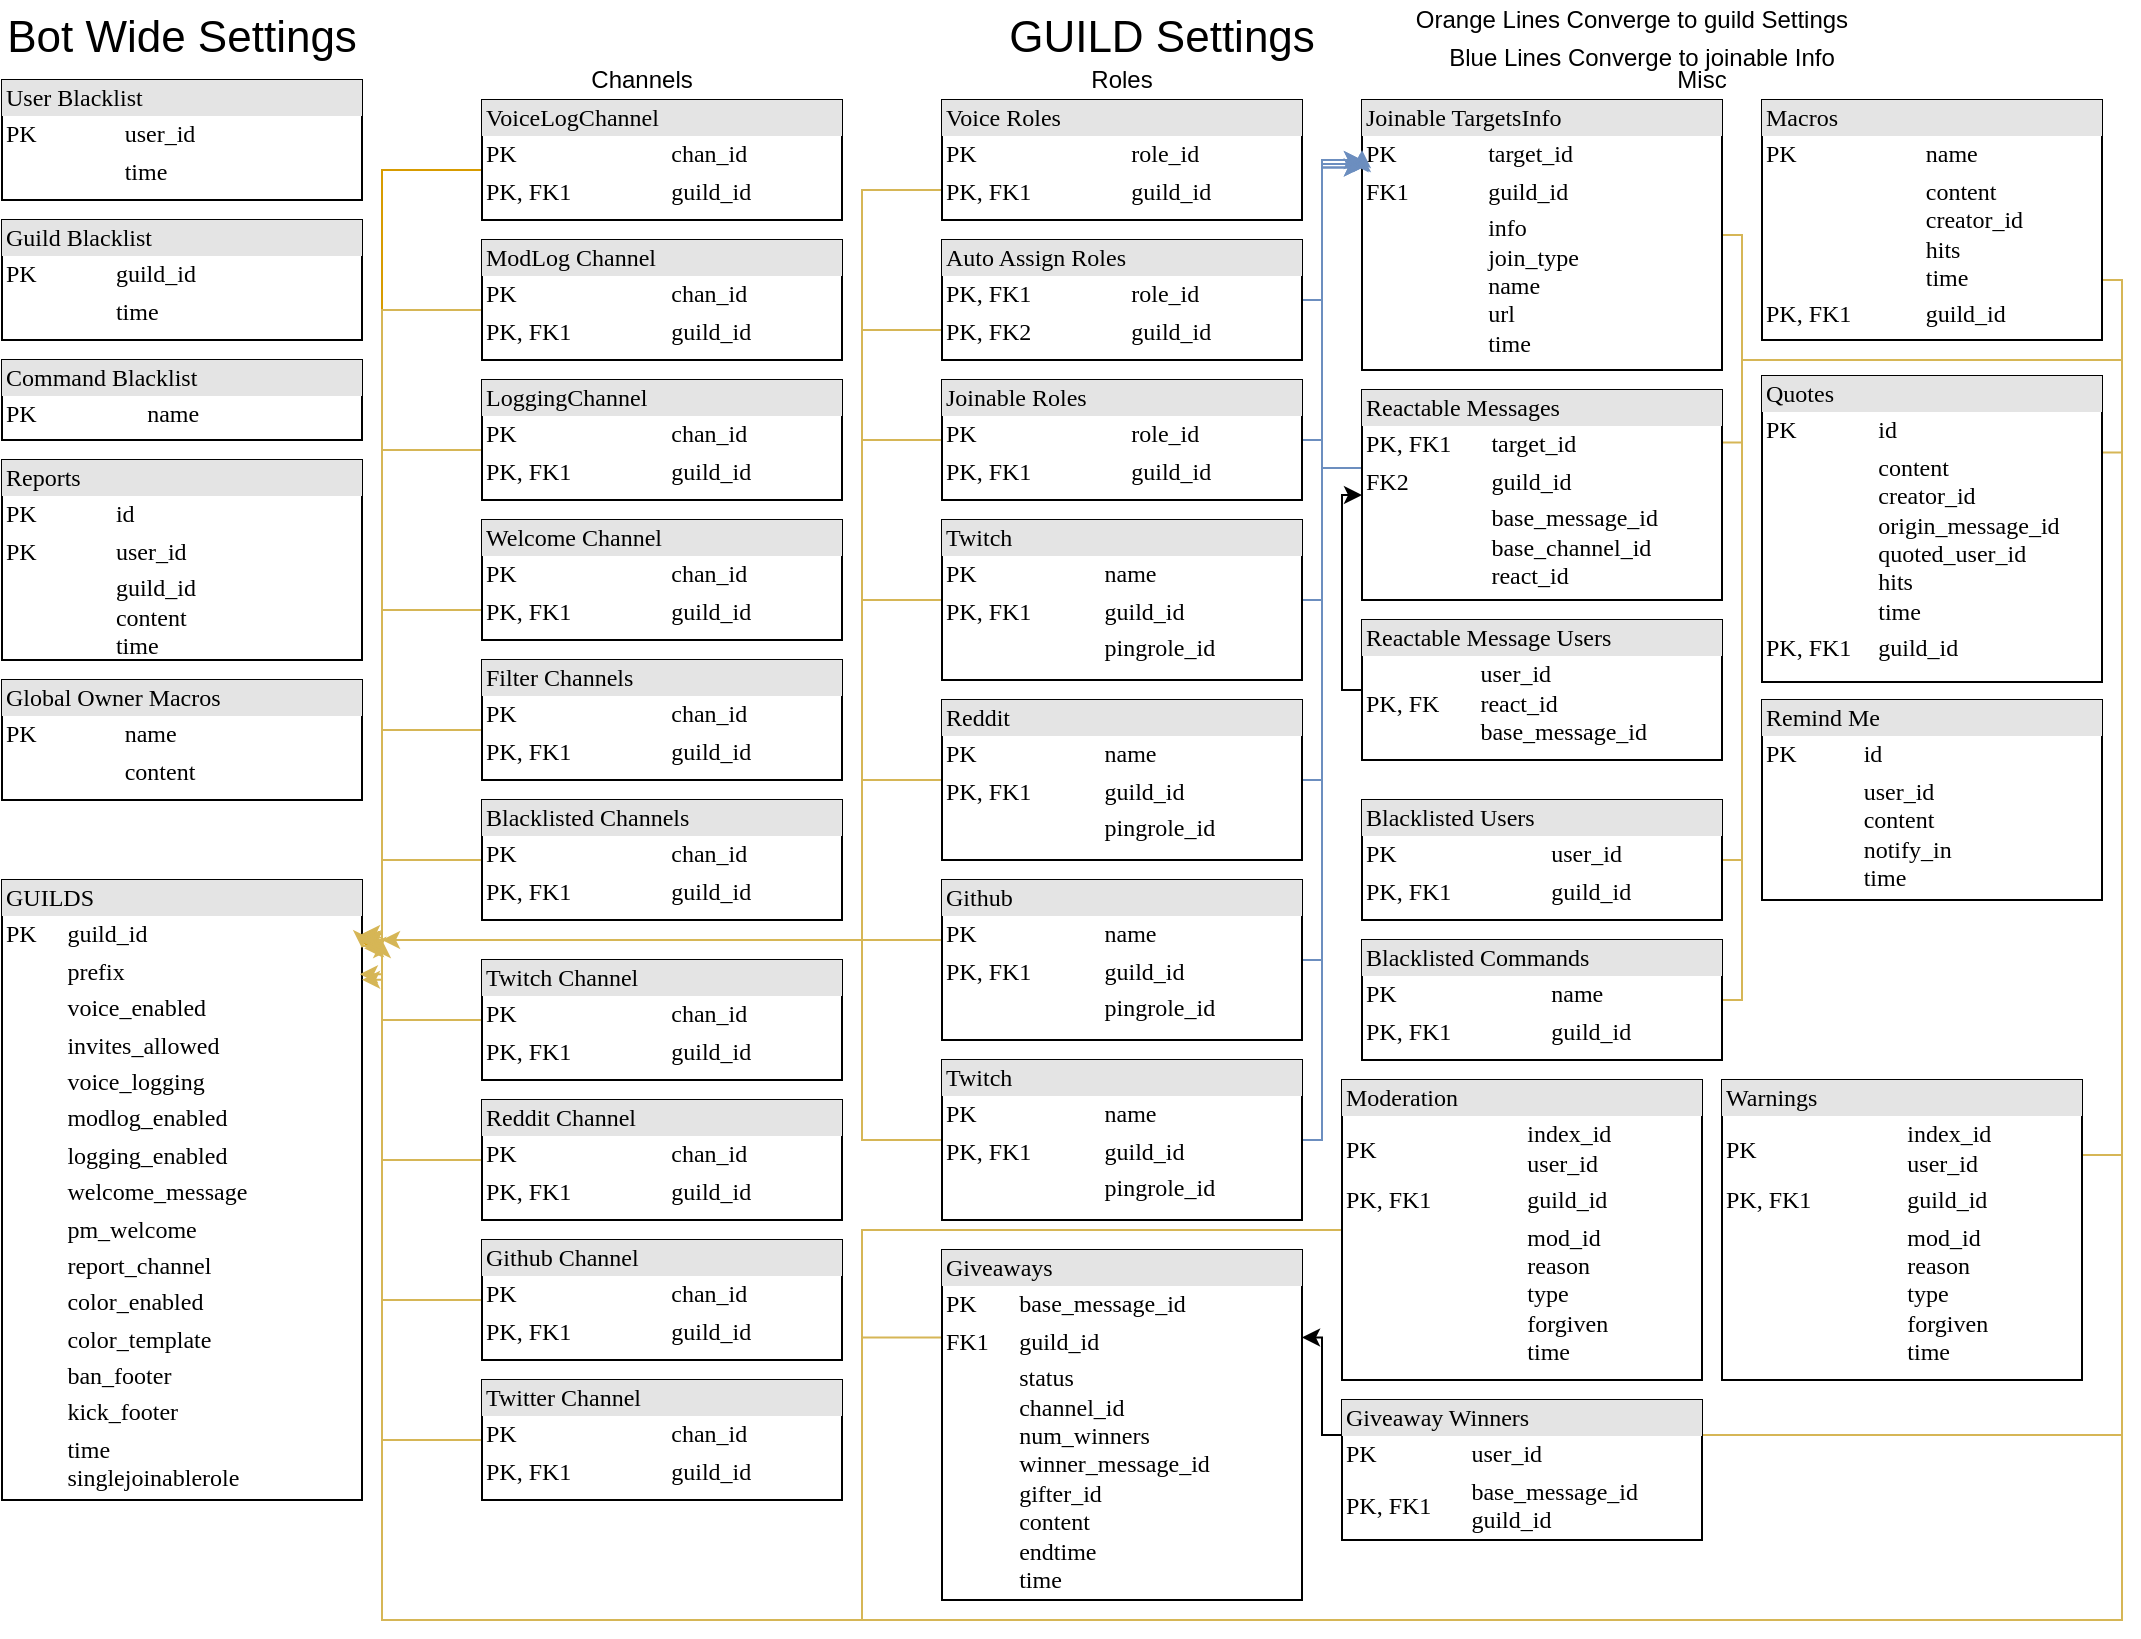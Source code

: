 <mxfile version="10.8.9" type="device"><diagram name="Page-1" id="2ca16b54-16f6-2749-3443-fa8db7711227"><mxGraphModel dx="1394" dy="804" grid="1" gridSize="10" guides="1" tooltips="1" connect="1" arrows="1" fold="1" page="1" pageScale="1" pageWidth="1100" pageHeight="850" background="#ffffff" math="0" shadow="0"><root><mxCell id="0"/><mxCell id="1" parent="0"/><mxCell id="2ed32ef02a7f4228-1" value="&lt;div style=&quot;box-sizing: border-box ; width: 100% ; background: #e4e4e4 ; padding: 2px&quot;&gt;User Blacklist&lt;br&gt;&lt;/div&gt;&lt;table style=&quot;width: 100% ; font-size: 1em&quot; cellspacing=&quot;0&quot; cellpadding=&quot;2&quot;&gt;&lt;tbody&gt;&lt;tr&gt;&lt;td&gt;PK&lt;/td&gt;&lt;td&gt;user_id&lt;/td&gt;&lt;/tr&gt;&lt;tr&gt;&lt;td&gt;&lt;br&gt;&lt;/td&gt;&lt;td&gt;time&lt;br&gt;&lt;/td&gt;&lt;/tr&gt;&lt;tr&gt;&lt;td&gt;&lt;br&gt;&lt;/td&gt;&lt;td&gt;&lt;br&gt;&lt;/td&gt;&lt;/tr&gt;&lt;/tbody&gt;&lt;/table&gt;" style="verticalAlign=top;align=left;overflow=fill;html=1;rounded=0;shadow=0;comic=0;labelBackgroundColor=none;strokeColor=#000000;strokeWidth=1;fillColor=#ffffff;fontFamily=Verdana;fontSize=12;fontColor=#000000;" parent="1" vertex="1"><mxGeometry x="10" y="40" width="180" height="60" as="geometry"/></mxCell><mxCell id="2ed32ef02a7f4228-5" value="&lt;div style=&quot;box-sizing: border-box ; width: 100% ; background: #e4e4e4 ; padding: 2px&quot;&gt;Guild Blacklist&lt;br&gt;&lt;/div&gt;&lt;table style=&quot;width: 100% ; font-size: 1em&quot; cellspacing=&quot;0&quot; cellpadding=&quot;2&quot;&gt;&lt;tbody&gt;&lt;tr&gt;&lt;td&gt;PK&lt;/td&gt;&lt;td&gt;guild_id&lt;/td&gt;&lt;/tr&gt;&lt;tr&gt;&lt;td&gt;&lt;br&gt;&lt;/td&gt;&lt;td&gt;time&lt;/td&gt;&lt;/tr&gt;&lt;tr&gt;&lt;td&gt;&lt;br&gt;&lt;/td&gt;&lt;td&gt;&lt;br&gt;&lt;/td&gt;&lt;/tr&gt;&lt;/tbody&gt;&lt;/table&gt;" style="verticalAlign=top;align=left;overflow=fill;html=1;rounded=0;shadow=0;comic=0;labelBackgroundColor=none;strokeColor=#000000;strokeWidth=1;fillColor=#ffffff;fontFamily=Verdana;fontSize=12;fontColor=#000000;" parent="1" vertex="1"><mxGeometry x="10" y="110" width="180" height="60" as="geometry"/></mxCell><mxCell id="2ed32ef02a7f4228-8" value="&lt;div style=&quot;box-sizing: border-box ; width: 100% ; background: #e4e4e4 ; padding: 2px&quot;&gt;GUILDS&lt;/div&gt;&lt;table style=&quot;width: 100% ; font-size: 1em&quot; cellspacing=&quot;0&quot; cellpadding=&quot;2&quot;&gt;&lt;tbody&gt;&lt;tr&gt;&lt;td&gt;PK&lt;/td&gt;&lt;td&gt;guild_id&lt;/td&gt;&lt;/tr&gt;&lt;tr&gt;&lt;td&gt;&lt;br&gt;&lt;/td&gt;&lt;td&gt;prefix&lt;/td&gt;&lt;/tr&gt;&lt;tr&gt;&lt;td&gt;&lt;br&gt;&lt;/td&gt;&lt;td&gt;voice_enabled&lt;/td&gt;&lt;/tr&gt;&lt;tr&gt;&lt;td&gt;&lt;br&gt;&lt;/td&gt;&lt;td&gt;invites_allowed&lt;br&gt;&lt;/td&gt;&lt;/tr&gt;&lt;tr&gt;&lt;td&gt;&lt;br&gt;&lt;/td&gt;&lt;td&gt;voice_logging&lt;br&gt;&lt;/td&gt;&lt;/tr&gt;&lt;tr&gt;&lt;td&gt;&lt;br&gt;&lt;/td&gt;&lt;td&gt;modlog_enabled&lt;br&gt;&lt;/td&gt;&lt;/tr&gt;&lt;tr&gt;&lt;td&gt;&lt;br&gt;&lt;/td&gt;&lt;td&gt;logging_enabled&lt;br&gt;&lt;/td&gt;&lt;/tr&gt;&lt;tr&gt;&lt;td&gt;&lt;br&gt;&lt;/td&gt;&lt;td&gt;welcome_message&lt;br&gt;&lt;/td&gt;&lt;/tr&gt;&lt;tr&gt;&lt;td&gt;&lt;br&gt;&lt;/td&gt;&lt;td&gt;pm_welcome&lt;br&gt;&lt;/td&gt;&lt;/tr&gt;&lt;tr&gt;&lt;td&gt;&lt;br&gt;&lt;/td&gt;&lt;td&gt;report_channel&lt;br&gt;&lt;/td&gt;&lt;/tr&gt;&lt;tr&gt;&lt;td&gt;&lt;br&gt;&lt;/td&gt;&lt;td&gt;color_enabled&lt;/td&gt;&lt;/tr&gt;&lt;tr&gt;&lt;td&gt;&lt;br&gt;&lt;/td&gt;&lt;td&gt;color_template&lt;br&gt;&lt;/td&gt;&lt;/tr&gt;&lt;tr&gt;&lt;td&gt;&lt;br&gt;&lt;/td&gt;&lt;td&gt;ban_footer&lt;br&gt;&lt;/td&gt;&lt;/tr&gt;&lt;tr&gt;&lt;td&gt;&lt;br&gt;&lt;/td&gt;&lt;td&gt;kick_footer&lt;br&gt;&lt;/td&gt;&lt;/tr&gt;&lt;tr&gt;&lt;td&gt;&lt;br&gt;&lt;/td&gt;&lt;td&gt;time&lt;br&gt;singlejoinablerole&lt;br&gt;&lt;/td&gt;&lt;/tr&gt;&lt;tr&gt;&lt;td&gt;&lt;br&gt;&lt;/td&gt;&lt;td&gt;&lt;br&gt;&lt;/td&gt;&lt;/tr&gt;&lt;tr&gt;&lt;td&gt;&lt;br&gt;&lt;/td&gt;&lt;td&gt;&lt;br&gt;&lt;/td&gt;&lt;/tr&gt;&lt;/tbody&gt;&lt;/table&gt;" style="verticalAlign=top;align=left;overflow=fill;html=1;rounded=0;shadow=0;comic=0;labelBackgroundColor=none;strokeColor=#000000;strokeWidth=1;fillColor=#ffffff;fontFamily=Verdana;fontSize=12;fontColor=#000000;" parent="1" vertex="1"><mxGeometry x="10" y="440" width="180" height="310" as="geometry"/></mxCell><mxCell id="pVX4VDSa9etLoW9RCi4Z-28" style="edgeStyle=orthogonalEdgeStyle;rounded=0;orthogonalLoop=1;jettySize=auto;html=1;exitX=0;exitY=0.5;exitDx=0;exitDy=0;entryX=0.994;entryY=0.1;entryDx=0;entryDy=0;entryPerimeter=0;fillColor=#fff2cc;strokeColor=#d6b656;" edge="1" parent="1" source="2ed32ef02a7f4228-11" target="2ed32ef02a7f4228-8"><mxGeometry relative="1" as="geometry"><Array as="points"><mxPoint x="880" y="118"/><mxPoint x="880" y="180"/><mxPoint x="1070" y="180"/><mxPoint x="1070" y="810"/><mxPoint x="200" y="810"/><mxPoint x="200" y="471"/></Array></mxGeometry></mxCell><mxCell id="2ed32ef02a7f4228-11" value="&lt;div style=&quot;box-sizing: border-box ; width: 100% ; background: #e4e4e4 ; padding: 2px&quot;&gt;Joinable TargetsInfo&lt;br&gt;&lt;/div&gt;&lt;table style=&quot;width: 100% ; font-size: 1em&quot; cellspacing=&quot;0&quot; cellpadding=&quot;2&quot;&gt;&lt;tbody&gt;&lt;tr&gt;&lt;td&gt;PK&lt;/td&gt;&lt;td&gt;target_id&lt;/td&gt;&lt;/tr&gt;&lt;tr&gt;&lt;td&gt;FK1&lt;/td&gt;&lt;td&gt;guild_id&lt;/td&gt;&lt;/tr&gt;&lt;tr&gt;&lt;td&gt;&lt;br&gt;&lt;/td&gt;&lt;td&gt;info&lt;br&gt;join_type&lt;br&gt;name&lt;br&gt;url&lt;br&gt;time&lt;br&gt;&lt;/td&gt;&lt;/tr&gt;&lt;/tbody&gt;&lt;/table&gt;" style="verticalAlign=top;align=left;overflow=fill;html=1;rounded=0;shadow=0;comic=0;labelBackgroundColor=none;strokeColor=#000000;strokeWidth=1;fillColor=#ffffff;fontFamily=Verdana;fontSize=12;fontColor=#000000;" parent="1" vertex="1"><mxGeometry x="690" y="50" width="180" height="135" as="geometry"/></mxCell><mxCell id="pVX4VDSa9etLoW9RCi4Z-1" value="&lt;font style=&quot;font-size: 22px&quot;&gt;Bot Wide Settings&lt;/font&gt;" style="text;html=1;strokeColor=none;fillColor=none;align=center;verticalAlign=middle;whiteSpace=wrap;rounded=0;" vertex="1" parent="1"><mxGeometry x="10" y="8" width="180" height="22" as="geometry"/></mxCell><mxCell id="pVX4VDSa9etLoW9RCi4Z-3" value="&lt;div style=&quot;box-sizing: border-box ; width: 100% ; background: #e4e4e4 ; padding: 2px&quot;&gt;Command Blacklist&lt;br&gt;&lt;/div&gt;&lt;table style=&quot;width: 100% ; font-size: 1em&quot; cellspacing=&quot;0&quot; cellpadding=&quot;2&quot;&gt;&lt;tbody&gt;&lt;tr&gt;&lt;td&gt;PK&lt;/td&gt;&lt;td&gt;name&lt;/td&gt;&lt;/tr&gt;&lt;tr&gt;&lt;td&gt;&lt;br&gt;&lt;/td&gt;&lt;td&gt;&lt;br&gt;&lt;/td&gt;&lt;/tr&gt;&lt;tr&gt;&lt;td&gt;&lt;br&gt;&lt;/td&gt;&lt;td&gt;&lt;br&gt;&lt;/td&gt;&lt;/tr&gt;&lt;/tbody&gt;&lt;/table&gt;" style="verticalAlign=top;align=left;overflow=fill;html=1;rounded=0;shadow=0;comic=0;labelBackgroundColor=none;strokeColor=#000000;strokeWidth=1;fillColor=#ffffff;fontFamily=Verdana;fontSize=12;fontColor=#000000;" vertex="1" parent="1"><mxGeometry x="10" y="180" width="180" height="40" as="geometry"/></mxCell><mxCell id="pVX4VDSa9etLoW9RCi4Z-4" value="&lt;div style=&quot;box-sizing: border-box ; width: 100% ; background: #e4e4e4 ; padding: 2px&quot;&gt;Reports&lt;br&gt;&lt;/div&gt;&lt;table style=&quot;width: 100% ; font-size: 1em&quot; cellspacing=&quot;0&quot; cellpadding=&quot;2&quot;&gt;&lt;tbody&gt;&lt;tr&gt;&lt;td&gt;PK&lt;/td&gt;&lt;td&gt;id&lt;br&gt;&lt;/td&gt;&lt;/tr&gt;&lt;tr&gt;&lt;td&gt;PK&lt;br&gt;&lt;/td&gt;&lt;td&gt;user_id&lt;/td&gt;&lt;/tr&gt;&lt;tr&gt;&lt;td&gt;&lt;br&gt;&lt;/td&gt;&lt;td&gt;guild_id&lt;br&gt;content&lt;br&gt;time&lt;br&gt;&lt;/td&gt;&lt;/tr&gt;&lt;/tbody&gt;&lt;/table&gt;" style="verticalAlign=top;align=left;overflow=fill;html=1;rounded=0;shadow=0;comic=0;labelBackgroundColor=none;strokeColor=#000000;strokeWidth=1;fillColor=#ffffff;fontFamily=Verdana;fontSize=12;fontColor=#000000;" vertex="1" parent="1"><mxGeometry x="10" y="230" width="180" height="100" as="geometry"/></mxCell><mxCell id="pVX4VDSa9etLoW9RCi4Z-5" value="&lt;div style=&quot;box-sizing: border-box ; width: 100% ; background: #e4e4e4 ; padding: 2px&quot;&gt;Global Owner Macros&lt;br&gt;&lt;/div&gt;&lt;table style=&quot;width: 100% ; font-size: 1em&quot; cellspacing=&quot;0&quot; cellpadding=&quot;2&quot;&gt;&lt;tbody&gt;&lt;tr&gt;&lt;td&gt;PK&lt;/td&gt;&lt;td&gt;name&lt;/td&gt;&lt;/tr&gt;&lt;tr&gt;&lt;td&gt;&lt;br&gt;&lt;/td&gt;&lt;td&gt;content&lt;/td&gt;&lt;/tr&gt;&lt;tr&gt;&lt;td&gt;&lt;br&gt;&lt;/td&gt;&lt;td&gt;&lt;br&gt;&lt;/td&gt;&lt;/tr&gt;&lt;/tbody&gt;&lt;/table&gt;" style="verticalAlign=top;align=left;overflow=fill;html=1;rounded=0;shadow=0;comic=0;labelBackgroundColor=none;strokeColor=#000000;strokeWidth=1;fillColor=#ffffff;fontFamily=Verdana;fontSize=12;fontColor=#000000;" vertex="1" parent="1"><mxGeometry x="10" y="340" width="180" height="60" as="geometry"/></mxCell><mxCell id="pVX4VDSa9etLoW9RCi4Z-7" value="&lt;font style=&quot;font-size: 22px&quot;&gt;GUILD Settings&lt;/font&gt;" style="text;html=1;strokeColor=none;fillColor=none;align=center;verticalAlign=middle;whiteSpace=wrap;rounded=0;" vertex="1" parent="1"><mxGeometry x="500" y="8" width="180" height="22" as="geometry"/></mxCell><mxCell id="pVX4VDSa9etLoW9RCi4Z-10" style="edgeStyle=orthogonalEdgeStyle;rounded=0;orthogonalLoop=1;jettySize=auto;html=1;exitX=0;exitY=0.75;exitDx=0;exitDy=0;entryX=0.994;entryY=0.1;entryDx=0;entryDy=0;entryPerimeter=0;fillColor=#ffe6cc;strokeColor=#d79b00;" edge="1" parent="1" source="pVX4VDSa9etLoW9RCi4Z-8" target="2ed32ef02a7f4228-8"><mxGeometry relative="1" as="geometry"><mxPoint x="200" y="470" as="targetPoint"/><Array as="points"><mxPoint x="290" y="85"/><mxPoint x="200" y="85"/><mxPoint x="200" y="470"/></Array></mxGeometry></mxCell><mxCell id="pVX4VDSa9etLoW9RCi4Z-8" value="&lt;div style=&quot;box-sizing: border-box ; width: 100% ; background: #e4e4e4 ; padding: 2px&quot;&gt;VoiceLogChannel&lt;/div&gt;&lt;table style=&quot;width: 100% ; font-size: 1em&quot; cellspacing=&quot;0&quot; cellpadding=&quot;2&quot;&gt;&lt;tbody&gt;&lt;tr&gt;&lt;td&gt;PK&lt;/td&gt;&lt;td&gt;chan_id&lt;/td&gt;&lt;/tr&gt;&lt;tr&gt;&lt;td&gt;PK, FK1&lt;/td&gt;&lt;td&gt;guild_id&lt;/td&gt;&lt;/tr&gt;&lt;tr&gt;&lt;td&gt;&lt;br&gt;&lt;/td&gt;&lt;td&gt;&lt;br&gt;&lt;/td&gt;&lt;/tr&gt;&lt;tr&gt;&lt;td&gt;&lt;br&gt;&lt;/td&gt;&lt;td&gt;&lt;br&gt;&lt;/td&gt;&lt;/tr&gt;&lt;tr&gt;&lt;td&gt;&lt;br&gt;&lt;/td&gt;&lt;td&gt;&lt;br&gt;&lt;/td&gt;&lt;/tr&gt;&lt;/tbody&gt;&lt;/table&gt;" style="verticalAlign=top;align=left;overflow=fill;html=1;rounded=0;shadow=0;comic=0;labelBackgroundColor=none;strokeColor=#000000;strokeWidth=1;fillColor=#ffffff;fontFamily=Verdana;fontSize=12;fontColor=#000000;" vertex="1" parent="1"><mxGeometry x="250" y="50" width="180" height="60" as="geometry"/></mxCell><mxCell id="pVX4VDSa9etLoW9RCi4Z-15" style="edgeStyle=orthogonalEdgeStyle;rounded=0;orthogonalLoop=1;jettySize=auto;html=1;exitX=0;exitY=0.75;exitDx=0;exitDy=0;fillColor=#fff2cc;strokeColor=#d6b656;" edge="1" parent="1" source="pVX4VDSa9etLoW9RCi4Z-12"><mxGeometry relative="1" as="geometry"><mxPoint x="190" y="467" as="targetPoint"/><Array as="points"><mxPoint x="290" y="155"/><mxPoint x="200" y="155"/><mxPoint x="200" y="467"/></Array></mxGeometry></mxCell><mxCell id="pVX4VDSa9etLoW9RCi4Z-12" value="&lt;div style=&quot;box-sizing: border-box ; width: 100% ; background: #e4e4e4 ; padding: 2px&quot;&gt;ModLog Channel&lt;br&gt;&lt;/div&gt;&lt;table style=&quot;width: 100% ; font-size: 1em&quot; cellspacing=&quot;0&quot; cellpadding=&quot;2&quot;&gt;&lt;tbody&gt;&lt;tr&gt;&lt;td&gt;PK&lt;/td&gt;&lt;td&gt;chan_id&lt;/td&gt;&lt;/tr&gt;&lt;tr&gt;&lt;td&gt;PK, FK1&lt;/td&gt;&lt;td&gt;guild_id&lt;/td&gt;&lt;/tr&gt;&lt;tr&gt;&lt;td&gt;&lt;br&gt;&lt;/td&gt;&lt;td&gt;&lt;br&gt;&lt;/td&gt;&lt;/tr&gt;&lt;tr&gt;&lt;td&gt;&lt;br&gt;&lt;/td&gt;&lt;td&gt;&lt;br&gt;&lt;/td&gt;&lt;/tr&gt;&lt;tr&gt;&lt;td&gt;&lt;br&gt;&lt;/td&gt;&lt;td&gt;&lt;br&gt;&lt;/td&gt;&lt;/tr&gt;&lt;/tbody&gt;&lt;/table&gt;" style="verticalAlign=top;align=left;overflow=fill;html=1;rounded=0;shadow=0;comic=0;labelBackgroundColor=none;strokeColor=#000000;strokeWidth=1;fillColor=#ffffff;fontFamily=Verdana;fontSize=12;fontColor=#000000;" vertex="1" parent="1"><mxGeometry x="250" y="120" width="180" height="60" as="geometry"/></mxCell><mxCell id="pVX4VDSa9etLoW9RCi4Z-16" style="edgeStyle=orthogonalEdgeStyle;rounded=0;orthogonalLoop=1;jettySize=auto;html=1;exitX=0;exitY=0.75;exitDx=0;exitDy=0;entryX=1;entryY=0.1;entryDx=0;entryDy=0;entryPerimeter=0;fillColor=#fff2cc;strokeColor=#d6b656;" edge="1" parent="1" source="pVX4VDSa9etLoW9RCi4Z-13" target="2ed32ef02a7f4228-8"><mxGeometry relative="1" as="geometry"><Array as="points"><mxPoint x="290" y="225"/><mxPoint x="200" y="225"/><mxPoint x="200" y="470"/></Array></mxGeometry></mxCell><mxCell id="pVX4VDSa9etLoW9RCi4Z-13" value="&lt;div style=&quot;box-sizing: border-box ; width: 100% ; background: #e4e4e4 ; padding: 2px&quot;&gt;LoggingChannel&lt;/div&gt;&lt;table style=&quot;width: 100% ; font-size: 1em&quot; cellspacing=&quot;0&quot; cellpadding=&quot;2&quot;&gt;&lt;tbody&gt;&lt;tr&gt;&lt;td&gt;PK&lt;/td&gt;&lt;td&gt;chan_id&lt;/td&gt;&lt;/tr&gt;&lt;tr&gt;&lt;td&gt;PK, FK1&lt;/td&gt;&lt;td&gt;guild_id&lt;/td&gt;&lt;/tr&gt;&lt;tr&gt;&lt;td&gt;&lt;br&gt;&lt;/td&gt;&lt;td&gt;&lt;br&gt;&lt;/td&gt;&lt;/tr&gt;&lt;tr&gt;&lt;td&gt;&lt;br&gt;&lt;/td&gt;&lt;td&gt;&lt;br&gt;&lt;/td&gt;&lt;/tr&gt;&lt;tr&gt;&lt;td&gt;&lt;br&gt;&lt;/td&gt;&lt;td&gt;&lt;br&gt;&lt;/td&gt;&lt;/tr&gt;&lt;/tbody&gt;&lt;/table&gt;" style="verticalAlign=top;align=left;overflow=fill;html=1;rounded=0;shadow=0;comic=0;labelBackgroundColor=none;strokeColor=#000000;strokeWidth=1;fillColor=#ffffff;fontFamily=Verdana;fontSize=12;fontColor=#000000;" vertex="1" parent="1"><mxGeometry x="250" y="190" width="180" height="60" as="geometry"/></mxCell><mxCell id="pVX4VDSa9etLoW9RCi4Z-17" style="edgeStyle=orthogonalEdgeStyle;rounded=0;orthogonalLoop=1;jettySize=auto;html=1;exitX=0;exitY=0.75;exitDx=0;exitDy=0;entryX=0.994;entryY=0.093;entryDx=0;entryDy=0;entryPerimeter=0;fillColor=#fff2cc;strokeColor=#d6b656;" edge="1" parent="1" source="pVX4VDSa9etLoW9RCi4Z-14" target="2ed32ef02a7f4228-8"><mxGeometry relative="1" as="geometry"><Array as="points"><mxPoint x="200" y="305"/><mxPoint x="200" y="468"/></Array></mxGeometry></mxCell><mxCell id="pVX4VDSa9etLoW9RCi4Z-14" value="&lt;div style=&quot;box-sizing: border-box ; width: 100% ; background: #e4e4e4 ; padding: 2px&quot;&gt;Welcome Channel&lt;br&gt;&lt;/div&gt;&lt;table style=&quot;width: 100% ; font-size: 1em&quot; cellspacing=&quot;0&quot; cellpadding=&quot;2&quot;&gt;&lt;tbody&gt;&lt;tr&gt;&lt;td&gt;PK&lt;/td&gt;&lt;td&gt;chan_id&lt;/td&gt;&lt;/tr&gt;&lt;tr&gt;&lt;td&gt;PK, FK1&lt;/td&gt;&lt;td&gt;guild_id&lt;/td&gt;&lt;/tr&gt;&lt;tr&gt;&lt;td&gt;&lt;br&gt;&lt;/td&gt;&lt;td&gt;&lt;br&gt;&lt;/td&gt;&lt;/tr&gt;&lt;tr&gt;&lt;td&gt;&lt;br&gt;&lt;/td&gt;&lt;td&gt;&lt;br&gt;&lt;/td&gt;&lt;/tr&gt;&lt;tr&gt;&lt;td&gt;&lt;br&gt;&lt;/td&gt;&lt;td&gt;&lt;br&gt;&lt;/td&gt;&lt;/tr&gt;&lt;/tbody&gt;&lt;/table&gt;" style="verticalAlign=top;align=left;overflow=fill;html=1;rounded=0;shadow=0;comic=0;labelBackgroundColor=none;strokeColor=#000000;strokeWidth=1;fillColor=#ffffff;fontFamily=Verdana;fontSize=12;fontColor=#000000;" vertex="1" parent="1"><mxGeometry x="250" y="260" width="180" height="60" as="geometry"/></mxCell><mxCell id="pVX4VDSa9etLoW9RCi4Z-19" style="edgeStyle=orthogonalEdgeStyle;rounded=0;orthogonalLoop=1;jettySize=auto;html=1;exitX=0;exitY=0.75;exitDx=0;exitDy=0;entryX=0.994;entryY=0.097;entryDx=0;entryDy=0;entryPerimeter=0;fillColor=#fff2cc;strokeColor=#d6b656;" edge="1" parent="1" source="pVX4VDSa9etLoW9RCi4Z-18" target="2ed32ef02a7f4228-8"><mxGeometry relative="1" as="geometry"><Array as="points"><mxPoint x="290" y="365"/><mxPoint x="200" y="365"/><mxPoint x="200" y="469"/></Array></mxGeometry></mxCell><mxCell id="pVX4VDSa9etLoW9RCi4Z-18" value="&lt;div style=&quot;box-sizing: border-box ; width: 100% ; background: #e4e4e4 ; padding: 2px&quot;&gt;Filter Channels&lt;br&gt;&lt;/div&gt;&lt;table style=&quot;width: 100% ; font-size: 1em&quot; cellspacing=&quot;0&quot; cellpadding=&quot;2&quot;&gt;&lt;tbody&gt;&lt;tr&gt;&lt;td&gt;PK&lt;/td&gt;&lt;td&gt;chan_id&lt;/td&gt;&lt;/tr&gt;&lt;tr&gt;&lt;td&gt;PK, FK1&lt;/td&gt;&lt;td&gt;guild_id&lt;/td&gt;&lt;/tr&gt;&lt;tr&gt;&lt;td&gt;&lt;br&gt;&lt;/td&gt;&lt;td&gt;&lt;br&gt;&lt;/td&gt;&lt;/tr&gt;&lt;tr&gt;&lt;td&gt;&lt;br&gt;&lt;/td&gt;&lt;td&gt;&lt;br&gt;&lt;/td&gt;&lt;/tr&gt;&lt;tr&gt;&lt;td&gt;&lt;br&gt;&lt;/td&gt;&lt;td&gt;&lt;br&gt;&lt;/td&gt;&lt;/tr&gt;&lt;/tbody&gt;&lt;/table&gt;" style="verticalAlign=top;align=left;overflow=fill;html=1;rounded=0;shadow=0;comic=0;labelBackgroundColor=none;strokeColor=#000000;strokeWidth=1;fillColor=#ffffff;fontFamily=Verdana;fontSize=12;fontColor=#000000;" vertex="1" parent="1"><mxGeometry x="250" y="330" width="180" height="60" as="geometry"/></mxCell><mxCell id="pVX4VDSa9etLoW9RCi4Z-20" value="Channels" style="text;html=1;strokeColor=none;fillColor=none;align=center;verticalAlign=middle;whiteSpace=wrap;rounded=0;" vertex="1" parent="1"><mxGeometry x="310" y="30" width="40" height="20" as="geometry"/></mxCell><mxCell id="pVX4VDSa9etLoW9RCi4Z-21" value="Roles" style="text;html=1;strokeColor=none;fillColor=none;align=center;verticalAlign=middle;whiteSpace=wrap;rounded=0;" vertex="1" parent="1"><mxGeometry x="550" y="30" width="40" height="20" as="geometry"/></mxCell><mxCell id="pVX4VDSa9etLoW9RCi4Z-23" style="edgeStyle=orthogonalEdgeStyle;rounded=0;orthogonalLoop=1;jettySize=auto;html=1;exitX=0;exitY=0.75;exitDx=0;exitDy=0;entryX=1;entryY=0.11;entryDx=0;entryDy=0;entryPerimeter=0;fillColor=#fff2cc;strokeColor=#d6b656;" edge="1" parent="1" source="pVX4VDSa9etLoW9RCi4Z-22" target="2ed32ef02a7f4228-8"><mxGeometry relative="1" as="geometry"><Array as="points"><mxPoint x="440" y="95"/><mxPoint x="440" y="470"/><mxPoint x="200" y="470"/><mxPoint x="200" y="473"/><mxPoint x="190" y="473"/></Array></mxGeometry></mxCell><mxCell id="pVX4VDSa9etLoW9RCi4Z-22" value="&lt;div style=&quot;box-sizing: border-box ; width: 100% ; background: #e4e4e4 ; padding: 2px&quot;&gt;Voice Roles&lt;br&gt;&lt;/div&gt;&lt;table style=&quot;width: 100% ; font-size: 1em&quot; cellspacing=&quot;0&quot; cellpadding=&quot;2&quot;&gt;&lt;tbody&gt;&lt;tr&gt;&lt;td&gt;PK&lt;/td&gt;&lt;td&gt;role_id&lt;/td&gt;&lt;/tr&gt;&lt;tr&gt;&lt;td&gt;PK, FK1&lt;/td&gt;&lt;td&gt;guild_id&lt;/td&gt;&lt;/tr&gt;&lt;tr&gt;&lt;td&gt;&lt;br&gt;&lt;/td&gt;&lt;td&gt;&lt;br&gt;&lt;/td&gt;&lt;/tr&gt;&lt;tr&gt;&lt;td&gt;&lt;br&gt;&lt;/td&gt;&lt;td&gt;&lt;br&gt;&lt;/td&gt;&lt;/tr&gt;&lt;tr&gt;&lt;td&gt;&lt;br&gt;&lt;/td&gt;&lt;td&gt;&lt;br&gt;&lt;/td&gt;&lt;/tr&gt;&lt;/tbody&gt;&lt;/table&gt;" style="verticalAlign=top;align=left;overflow=fill;html=1;rounded=0;shadow=0;comic=0;labelBackgroundColor=none;strokeColor=#000000;strokeWidth=1;fillColor=#ffffff;fontFamily=Verdana;fontSize=12;fontColor=#000000;" vertex="1" parent="1"><mxGeometry x="480" y="50" width="180" height="60" as="geometry"/></mxCell><mxCell id="pVX4VDSa9etLoW9RCi4Z-25" style="edgeStyle=orthogonalEdgeStyle;rounded=0;orthogonalLoop=1;jettySize=auto;html=1;exitX=0;exitY=0.75;exitDx=0;exitDy=0;fillColor=#fff2cc;strokeColor=#d6b656;" edge="1" parent="1" source="pVX4VDSa9etLoW9RCi4Z-24"><mxGeometry relative="1" as="geometry"><mxPoint x="190" y="470" as="targetPoint"/><Array as="points"><mxPoint x="440" y="165"/><mxPoint x="440" y="470"/></Array></mxGeometry></mxCell><mxCell id="pVX4VDSa9etLoW9RCi4Z-30" style="edgeStyle=orthogonalEdgeStyle;rounded=0;orthogonalLoop=1;jettySize=auto;html=1;exitX=1;exitY=0.5;exitDx=0;exitDy=0;entryX=-0.006;entryY=0.2;entryDx=0;entryDy=0;entryPerimeter=0;fillColor=#dae8fc;strokeColor=#6c8ebf;" edge="1" parent="1" source="pVX4VDSa9etLoW9RCi4Z-24" target="2ed32ef02a7f4228-11"><mxGeometry relative="1" as="geometry"><Array as="points"><mxPoint x="670" y="150"/><mxPoint x="670" y="82"/></Array></mxGeometry></mxCell><mxCell id="pVX4VDSa9etLoW9RCi4Z-24" value="&lt;div style=&quot;box-sizing: border-box ; width: 100% ; background: #e4e4e4 ; padding: 2px&quot;&gt;Auto Assign Roles&lt;br&gt;&lt;/div&gt;&lt;table style=&quot;width: 100% ; font-size: 1em&quot; cellspacing=&quot;0&quot; cellpadding=&quot;2&quot;&gt;&lt;tbody&gt;&lt;tr&gt;&lt;td&gt;PK, FK1&lt;br&gt;&lt;/td&gt;&lt;td&gt;role_id&lt;/td&gt;&lt;/tr&gt;&lt;tr&gt;&lt;td&gt;PK, FK2&lt;/td&gt;&lt;td&gt;guild_id&lt;/td&gt;&lt;/tr&gt;&lt;tr&gt;&lt;td&gt;&lt;br&gt;&lt;/td&gt;&lt;td&gt;&lt;br&gt;&lt;/td&gt;&lt;/tr&gt;&lt;tr&gt;&lt;td&gt;&lt;br&gt;&lt;/td&gt;&lt;td&gt;&lt;br&gt;&lt;/td&gt;&lt;/tr&gt;&lt;tr&gt;&lt;td&gt;&lt;br&gt;&lt;/td&gt;&lt;td&gt;&lt;br&gt;&lt;/td&gt;&lt;/tr&gt;&lt;/tbody&gt;&lt;/table&gt;" style="verticalAlign=top;align=left;overflow=fill;html=1;rounded=0;shadow=0;comic=0;labelBackgroundColor=none;strokeColor=#000000;strokeWidth=1;fillColor=#ffffff;fontFamily=Verdana;fontSize=12;fontColor=#000000;" vertex="1" parent="1"><mxGeometry x="480" y="120" width="180" height="60" as="geometry"/></mxCell><mxCell id="pVX4VDSa9etLoW9RCi4Z-27" value="Misc" style="text;html=1;strokeColor=none;fillColor=none;align=center;verticalAlign=middle;whiteSpace=wrap;rounded=0;" vertex="1" parent="1"><mxGeometry x="840" y="30" width="40" height="20" as="geometry"/></mxCell><mxCell id="pVX4VDSa9etLoW9RCi4Z-31" style="edgeStyle=orthogonalEdgeStyle;rounded=0;orthogonalLoop=1;jettySize=auto;html=1;exitX=1;exitY=0.5;exitDx=0;exitDy=0;entryX=0;entryY=0.2;entryDx=0;entryDy=0;entryPerimeter=0;fillColor=#dae8fc;strokeColor=#6c8ebf;" edge="1" parent="1" source="pVX4VDSa9etLoW9RCi4Z-29" target="2ed32ef02a7f4228-11"><mxGeometry relative="1" as="geometry"><Array as="points"><mxPoint x="670" y="220"/><mxPoint x="670" y="82"/></Array></mxGeometry></mxCell><mxCell id="pVX4VDSa9etLoW9RCi4Z-62" style="edgeStyle=orthogonalEdgeStyle;rounded=0;orthogonalLoop=1;jettySize=auto;html=1;exitX=0;exitY=0.5;exitDx=0;exitDy=0;fillColor=#fff2cc;strokeColor=#d6b656;" edge="1" parent="1" source="pVX4VDSa9etLoW9RCi4Z-29"><mxGeometry relative="1" as="geometry"><mxPoint x="190" y="470" as="targetPoint"/><Array as="points"><mxPoint x="440" y="220"/><mxPoint x="440" y="470"/></Array></mxGeometry></mxCell><mxCell id="pVX4VDSa9etLoW9RCi4Z-29" value="&lt;div style=&quot;box-sizing: border-box ; width: 100% ; background: #e4e4e4 ; padding: 2px&quot;&gt;Joinable Roles&lt;br&gt;&lt;/div&gt;&lt;table style=&quot;width: 100% ; font-size: 1em&quot; cellspacing=&quot;0&quot; cellpadding=&quot;2&quot;&gt;&lt;tbody&gt;&lt;tr&gt;&lt;td&gt;PK&lt;/td&gt;&lt;td&gt;role_id&lt;/td&gt;&lt;/tr&gt;&lt;tr&gt;&lt;td&gt;PK, FK1&lt;/td&gt;&lt;td&gt;guild_id&lt;/td&gt;&lt;/tr&gt;&lt;tr&gt;&lt;td&gt;&lt;br&gt;&lt;/td&gt;&lt;td&gt;&lt;br&gt;&lt;/td&gt;&lt;/tr&gt;&lt;tr&gt;&lt;td&gt;&lt;br&gt;&lt;/td&gt;&lt;td&gt;&lt;br&gt;&lt;/td&gt;&lt;/tr&gt;&lt;tr&gt;&lt;td&gt;&lt;br&gt;&lt;/td&gt;&lt;td&gt;&lt;br&gt;&lt;/td&gt;&lt;/tr&gt;&lt;/tbody&gt;&lt;/table&gt;" style="verticalAlign=top;align=left;overflow=fill;html=1;rounded=0;shadow=0;comic=0;labelBackgroundColor=none;strokeColor=#000000;strokeWidth=1;fillColor=#ffffff;fontFamily=Verdana;fontSize=12;fontColor=#000000;" vertex="1" parent="1"><mxGeometry x="480" y="190" width="180" height="60" as="geometry"/></mxCell><mxCell id="pVX4VDSa9etLoW9RCi4Z-33" style="edgeStyle=orthogonalEdgeStyle;rounded=0;orthogonalLoop=1;jettySize=auto;html=1;exitX=0;exitY=0.25;exitDx=0;exitDy=0;entryX=0;entryY=0.185;entryDx=0;entryDy=0;entryPerimeter=0;fillColor=#dae8fc;strokeColor=#6c8ebf;" edge="1" parent="1" source="pVX4VDSa9etLoW9RCi4Z-32" target="2ed32ef02a7f4228-11"><mxGeometry relative="1" as="geometry"><mxPoint x="690" y="100" as="targetPoint"/><Array as="points"><mxPoint x="670" y="234"/><mxPoint x="670" y="80"/></Array></mxGeometry></mxCell><mxCell id="pVX4VDSa9etLoW9RCi4Z-34" style="edgeStyle=orthogonalEdgeStyle;rounded=0;orthogonalLoop=1;jettySize=auto;html=1;exitX=1;exitY=0.25;exitDx=0;exitDy=0;fillColor=#fff2cc;strokeColor=#d6b656;" edge="1" parent="1" source="pVX4VDSa9etLoW9RCi4Z-32"><mxGeometry relative="1" as="geometry"><mxPoint x="190" y="470" as="targetPoint"/><Array as="points"><mxPoint x="880" y="221"/><mxPoint x="880" y="180"/><mxPoint x="1070" y="180"/><mxPoint x="1070" y="810"/><mxPoint x="200" y="810"/><mxPoint x="200" y="470"/></Array></mxGeometry></mxCell><mxCell id="pVX4VDSa9etLoW9RCi4Z-32" value="&lt;div style=&quot;box-sizing: border-box ; width: 100% ; background: #e4e4e4 ; padding: 2px&quot;&gt;Reactable Messages&lt;br&gt;&lt;/div&gt;&lt;table style=&quot;width: 100% ; font-size: 1em&quot; cellspacing=&quot;0&quot; cellpadding=&quot;2&quot;&gt;&lt;tbody&gt;&lt;tr&gt;&lt;td&gt;PK, FK1&lt;br&gt;&lt;/td&gt;&lt;td&gt;target_id&lt;/td&gt;&lt;/tr&gt;&lt;tr&gt;&lt;td&gt;FK2&lt;/td&gt;&lt;td&gt;guild_id&lt;/td&gt;&lt;/tr&gt;&lt;tr&gt;&lt;td&gt;&lt;br&gt;&lt;/td&gt;&lt;td&gt;base_message_id&lt;br&gt;base_channel_id&lt;br&gt;react_id&lt;br&gt;&lt;/td&gt;&lt;/tr&gt;&lt;/tbody&gt;&lt;/table&gt;" style="verticalAlign=top;align=left;overflow=fill;html=1;rounded=0;shadow=0;comic=0;labelBackgroundColor=none;strokeColor=#000000;strokeWidth=1;fillColor=#ffffff;fontFamily=Verdana;fontSize=12;fontColor=#000000;" vertex="1" parent="1"><mxGeometry x="690" y="195" width="180" height="105" as="geometry"/></mxCell><mxCell id="pVX4VDSa9etLoW9RCi4Z-39" style="edgeStyle=orthogonalEdgeStyle;rounded=0;orthogonalLoop=1;jettySize=auto;html=1;exitX=0;exitY=0.5;exitDx=0;exitDy=0;entryX=0;entryY=0.5;entryDx=0;entryDy=0;" edge="1" parent="1" source="pVX4VDSa9etLoW9RCi4Z-35" target="pVX4VDSa9etLoW9RCi4Z-32"><mxGeometry relative="1" as="geometry"><Array as="points"><mxPoint x="680" y="345"/><mxPoint x="680" y="248"/></Array></mxGeometry></mxCell><object label="&lt;div style=&quot;box-sizing: border-box ; width: 100% ; background: #e4e4e4 ; padding: 2px&quot;&gt;Reactable Message Users&lt;br&gt;&lt;/div&gt;&lt;table style=&quot;width: 100% ; font-size: 1em&quot; cellspacing=&quot;0&quot; cellpadding=&quot;2&quot;&gt;&lt;tbody&gt;&lt;tr&gt;&lt;td&gt;PK, FK&lt;br&gt;&lt;/td&gt;&lt;td&gt;user_id&lt;br&gt;react_id&lt;br&gt;base_message_id&lt;br&gt;&lt;/td&gt;&lt;/tr&gt;&lt;tr&gt;&lt;td&gt;&lt;br&gt;&lt;/td&gt;&lt;td&gt;&lt;br&gt;&lt;/td&gt;&lt;/tr&gt;&lt;tr&gt;&lt;td&gt;&lt;br&gt;&lt;br&gt;&lt;/td&gt;&lt;td&gt;&lt;br&gt;&lt;br&gt;&lt;/td&gt;&lt;/tr&gt;&lt;/tbody&gt;&lt;/table&gt;" id="pVX4VDSa9etLoW9RCi4Z-35"><mxCell style="verticalAlign=top;align=left;overflow=fill;html=1;rounded=0;shadow=0;comic=0;labelBackgroundColor=none;strokeColor=#000000;strokeWidth=1;fillColor=#ffffff;fontFamily=Verdana;fontSize=12;fontColor=#000000;" vertex="1" parent="1"><mxGeometry x="690" y="310" width="180" height="70" as="geometry"/></mxCell></object><mxCell id="pVX4VDSa9etLoW9RCi4Z-41" style="edgeStyle=orthogonalEdgeStyle;rounded=0;orthogonalLoop=1;jettySize=auto;html=1;exitX=0;exitY=0.5;exitDx=0;exitDy=0;entryX=1;entryY=0.097;entryDx=0;entryDy=0;entryPerimeter=0;fillColor=#fff2cc;strokeColor=#d6b656;" edge="1" parent="1" source="pVX4VDSa9etLoW9RCi4Z-40" target="2ed32ef02a7f4228-8"><mxGeometry relative="1" as="geometry"><Array as="points"><mxPoint x="200" y="430"/><mxPoint x="200" y="470"/></Array></mxGeometry></mxCell><mxCell id="pVX4VDSa9etLoW9RCi4Z-40" value="&lt;div style=&quot;box-sizing: border-box ; width: 100% ; background: #e4e4e4 ; padding: 2px&quot;&gt;Blacklisted Channels&lt;br&gt;&lt;/div&gt;&lt;table style=&quot;width: 100% ; font-size: 1em&quot; cellspacing=&quot;0&quot; cellpadding=&quot;2&quot;&gt;&lt;tbody&gt;&lt;tr&gt;&lt;td&gt;PK&lt;/td&gt;&lt;td&gt;chan_id&lt;/td&gt;&lt;/tr&gt;&lt;tr&gt;&lt;td&gt;PK, FK1&lt;/td&gt;&lt;td&gt;guild_id&lt;/td&gt;&lt;/tr&gt;&lt;tr&gt;&lt;td&gt;&lt;br&gt;&lt;/td&gt;&lt;td&gt;&lt;br&gt;&lt;/td&gt;&lt;/tr&gt;&lt;tr&gt;&lt;td&gt;&lt;br&gt;&lt;/td&gt;&lt;td&gt;&lt;br&gt;&lt;/td&gt;&lt;/tr&gt;&lt;tr&gt;&lt;td&gt;&lt;br&gt;&lt;/td&gt;&lt;td&gt;&lt;br&gt;&lt;/td&gt;&lt;/tr&gt;&lt;/tbody&gt;&lt;/table&gt;" style="verticalAlign=top;align=left;overflow=fill;html=1;rounded=0;shadow=0;comic=0;labelBackgroundColor=none;strokeColor=#000000;strokeWidth=1;fillColor=#ffffff;fontFamily=Verdana;fontSize=12;fontColor=#000000;" vertex="1" parent="1"><mxGeometry x="250" y="400" width="180" height="60" as="geometry"/></mxCell><mxCell id="pVX4VDSa9etLoW9RCi4Z-43" style="edgeStyle=orthogonalEdgeStyle;rounded=0;orthogonalLoop=1;jettySize=auto;html=1;exitX=1;exitY=0.5;exitDx=0;exitDy=0;entryX=1;entryY=0.161;entryDx=0;entryDy=0;entryPerimeter=0;fillColor=#fff2cc;strokeColor=#d6b656;" edge="1" parent="1" source="pVX4VDSa9etLoW9RCi4Z-42" target="2ed32ef02a7f4228-8"><mxGeometry relative="1" as="geometry"><Array as="points"><mxPoint x="880" y="430"/><mxPoint x="880" y="180"/><mxPoint x="1070" y="180"/><mxPoint x="1070" y="810"/><mxPoint x="200" y="810"/><mxPoint x="200" y="490"/></Array></mxGeometry></mxCell><mxCell id="pVX4VDSa9etLoW9RCi4Z-42" value="&lt;div style=&quot;box-sizing: border-box ; width: 100% ; background: #e4e4e4 ; padding: 2px&quot;&gt;Blacklisted Users&lt;br&gt;&lt;/div&gt;&lt;table style=&quot;width: 100% ; font-size: 1em&quot; cellspacing=&quot;0&quot; cellpadding=&quot;2&quot;&gt;&lt;tbody&gt;&lt;tr&gt;&lt;td&gt;PK&lt;/td&gt;&lt;td&gt;user_id&lt;/td&gt;&lt;/tr&gt;&lt;tr&gt;&lt;td&gt;PK, FK1&lt;/td&gt;&lt;td&gt;guild_id&lt;/td&gt;&lt;/tr&gt;&lt;tr&gt;&lt;td&gt;&lt;br&gt;&lt;/td&gt;&lt;td&gt;&lt;br&gt;&lt;/td&gt;&lt;/tr&gt;&lt;tr&gt;&lt;td&gt;&lt;br&gt;&lt;/td&gt;&lt;td&gt;&lt;br&gt;&lt;/td&gt;&lt;/tr&gt;&lt;tr&gt;&lt;td&gt;&lt;br&gt;&lt;/td&gt;&lt;td&gt;&lt;br&gt;&lt;/td&gt;&lt;/tr&gt;&lt;/tbody&gt;&lt;/table&gt;" style="verticalAlign=top;align=left;overflow=fill;html=1;rounded=0;shadow=0;comic=0;labelBackgroundColor=none;strokeColor=#000000;strokeWidth=1;fillColor=#ffffff;fontFamily=Verdana;fontSize=12;fontColor=#000000;" vertex="1" parent="1"><mxGeometry x="690" y="400" width="180" height="60" as="geometry"/></mxCell><mxCell id="pVX4VDSa9etLoW9RCi4Z-45" style="edgeStyle=orthogonalEdgeStyle;rounded=0;orthogonalLoop=1;jettySize=auto;html=1;exitX=1;exitY=0.5;exitDx=0;exitDy=0;entryX=0.994;entryY=0.152;entryDx=0;entryDy=0;entryPerimeter=0;fillColor=#fff2cc;strokeColor=#d6b656;" edge="1" parent="1" source="pVX4VDSa9etLoW9RCi4Z-44" target="2ed32ef02a7f4228-8"><mxGeometry relative="1" as="geometry"><Array as="points"><mxPoint x="880" y="500"/><mxPoint x="880" y="180"/><mxPoint x="1070" y="180"/><mxPoint x="1070" y="810"/><mxPoint x="200" y="810"/><mxPoint x="200" y="487"/></Array></mxGeometry></mxCell><mxCell id="pVX4VDSa9etLoW9RCi4Z-44" value="&lt;div style=&quot;box-sizing: border-box ; width: 100% ; background: #e4e4e4 ; padding: 2px&quot;&gt;Blacklisted Commands&lt;br&gt;&lt;/div&gt;&lt;table style=&quot;width: 100% ; font-size: 1em&quot; cellspacing=&quot;0&quot; cellpadding=&quot;2&quot;&gt;&lt;tbody&gt;&lt;tr&gt;&lt;td&gt;PK&lt;/td&gt;&lt;td&gt;name&lt;/td&gt;&lt;/tr&gt;&lt;tr&gt;&lt;td&gt;PK, FK1&lt;/td&gt;&lt;td&gt;guild_id&lt;/td&gt;&lt;/tr&gt;&lt;tr&gt;&lt;td&gt;&lt;br&gt;&lt;/td&gt;&lt;td&gt;&lt;br&gt;&lt;/td&gt;&lt;/tr&gt;&lt;tr&gt;&lt;td&gt;&lt;br&gt;&lt;/td&gt;&lt;td&gt;&lt;br&gt;&lt;/td&gt;&lt;/tr&gt;&lt;tr&gt;&lt;td&gt;&lt;br&gt;&lt;/td&gt;&lt;td&gt;&lt;br&gt;&lt;/td&gt;&lt;/tr&gt;&lt;/tbody&gt;&lt;/table&gt;" style="verticalAlign=top;align=left;overflow=fill;html=1;rounded=0;shadow=0;comic=0;labelBackgroundColor=none;strokeColor=#000000;strokeWidth=1;fillColor=#ffffff;fontFamily=Verdana;fontSize=12;fontColor=#000000;" vertex="1" parent="1"><mxGeometry x="690" y="470" width="180" height="60" as="geometry"/></mxCell><mxCell id="pVX4VDSa9etLoW9RCi4Z-50" style="edgeStyle=orthogonalEdgeStyle;rounded=0;orthogonalLoop=1;jettySize=auto;html=1;exitX=0;exitY=0.5;exitDx=0;exitDy=0;entryX=1.011;entryY=0.11;entryDx=0;entryDy=0;entryPerimeter=0;fillColor=#fff2cc;strokeColor=#d6b656;" edge="1" parent="1" source="pVX4VDSa9etLoW9RCi4Z-46" target="2ed32ef02a7f4228-8"><mxGeometry relative="1" as="geometry"><Array as="points"><mxPoint x="200" y="510"/><mxPoint x="200" y="474"/></Array></mxGeometry></mxCell><mxCell id="pVX4VDSa9etLoW9RCi4Z-46" value="&lt;div style=&quot;box-sizing: border-box ; width: 100% ; background: #e4e4e4 ; padding: 2px&quot;&gt;Twitch Channel&lt;br&gt;&lt;/div&gt;&lt;table style=&quot;width: 100% ; font-size: 1em&quot; cellspacing=&quot;0&quot; cellpadding=&quot;2&quot;&gt;&lt;tbody&gt;&lt;tr&gt;&lt;td&gt;PK&lt;/td&gt;&lt;td&gt;chan_id&lt;/td&gt;&lt;/tr&gt;&lt;tr&gt;&lt;td&gt;PK, FK1&lt;/td&gt;&lt;td&gt;guild_id&lt;/td&gt;&lt;/tr&gt;&lt;tr&gt;&lt;td&gt;&lt;br&gt;&lt;/td&gt;&lt;td&gt;&lt;br&gt;&lt;/td&gt;&lt;/tr&gt;&lt;tr&gt;&lt;td&gt;&lt;br&gt;&lt;/td&gt;&lt;td&gt;&lt;br&gt;&lt;/td&gt;&lt;/tr&gt;&lt;tr&gt;&lt;td&gt;&lt;br&gt;&lt;/td&gt;&lt;td&gt;&lt;br&gt;&lt;/td&gt;&lt;/tr&gt;&lt;/tbody&gt;&lt;/table&gt;" style="verticalAlign=top;align=left;overflow=fill;html=1;rounded=0;shadow=0;comic=0;labelBackgroundColor=none;strokeColor=#000000;strokeWidth=1;fillColor=#ffffff;fontFamily=Verdana;fontSize=12;fontColor=#000000;" vertex="1" parent="1"><mxGeometry x="250" y="480" width="180" height="60" as="geometry"/></mxCell><mxCell id="pVX4VDSa9etLoW9RCi4Z-51" style="edgeStyle=orthogonalEdgeStyle;rounded=0;orthogonalLoop=1;jettySize=auto;html=1;exitX=0;exitY=0.5;exitDx=0;exitDy=0;entryX=1.006;entryY=0.11;entryDx=0;entryDy=0;entryPerimeter=0;fillColor=#fff2cc;strokeColor=#d6b656;" edge="1" parent="1" source="pVX4VDSa9etLoW9RCi4Z-47" target="2ed32ef02a7f4228-8"><mxGeometry relative="1" as="geometry"><Array as="points"><mxPoint x="200" y="580"/><mxPoint x="200" y="474"/></Array></mxGeometry></mxCell><mxCell id="pVX4VDSa9etLoW9RCi4Z-47" value="&lt;div style=&quot;box-sizing: border-box ; width: 100% ; background: #e4e4e4 ; padding: 2px&quot;&gt;Reddit Channel&lt;br&gt;&lt;/div&gt;&lt;table style=&quot;width: 100% ; font-size: 1em&quot; cellspacing=&quot;0&quot; cellpadding=&quot;2&quot;&gt;&lt;tbody&gt;&lt;tr&gt;&lt;td&gt;PK&lt;/td&gt;&lt;td&gt;chan_id&lt;/td&gt;&lt;/tr&gt;&lt;tr&gt;&lt;td&gt;PK, FK1&lt;/td&gt;&lt;td&gt;guild_id&lt;/td&gt;&lt;/tr&gt;&lt;tr&gt;&lt;td&gt;&lt;br&gt;&lt;/td&gt;&lt;td&gt;&lt;br&gt;&lt;/td&gt;&lt;/tr&gt;&lt;tr&gt;&lt;td&gt;&lt;br&gt;&lt;/td&gt;&lt;td&gt;&lt;br&gt;&lt;/td&gt;&lt;/tr&gt;&lt;tr&gt;&lt;td&gt;&lt;br&gt;&lt;/td&gt;&lt;td&gt;&lt;br&gt;&lt;/td&gt;&lt;/tr&gt;&lt;/tbody&gt;&lt;/table&gt;" style="verticalAlign=top;align=left;overflow=fill;html=1;rounded=0;shadow=0;comic=0;labelBackgroundColor=none;strokeColor=#000000;strokeWidth=1;fillColor=#ffffff;fontFamily=Verdana;fontSize=12;fontColor=#000000;" vertex="1" parent="1"><mxGeometry x="250" y="550" width="180" height="60" as="geometry"/></mxCell><mxCell id="pVX4VDSa9etLoW9RCi4Z-52" style="edgeStyle=orthogonalEdgeStyle;rounded=0;orthogonalLoop=1;jettySize=auto;html=1;exitX=0;exitY=0.5;exitDx=0;exitDy=0;entryX=1.017;entryY=0.106;entryDx=0;entryDy=0;entryPerimeter=0;fillColor=#fff2cc;strokeColor=#d6b656;" edge="1" parent="1" source="pVX4VDSa9etLoW9RCi4Z-48" target="2ed32ef02a7f4228-8"><mxGeometry relative="1" as="geometry"><Array as="points"><mxPoint x="200" y="650"/><mxPoint x="200" y="473"/></Array></mxGeometry></mxCell><mxCell id="pVX4VDSa9etLoW9RCi4Z-48" value="&lt;div style=&quot;box-sizing: border-box ; width: 100% ; background: #e4e4e4 ; padding: 2px&quot;&gt;Github Channel&lt;br&gt;&lt;/div&gt;&lt;table style=&quot;width: 100% ; font-size: 1em&quot; cellspacing=&quot;0&quot; cellpadding=&quot;2&quot;&gt;&lt;tbody&gt;&lt;tr&gt;&lt;td&gt;PK&lt;/td&gt;&lt;td&gt;chan_id&lt;/td&gt;&lt;/tr&gt;&lt;tr&gt;&lt;td&gt;PK, FK1&lt;/td&gt;&lt;td&gt;guild_id&lt;/td&gt;&lt;/tr&gt;&lt;tr&gt;&lt;td&gt;&lt;br&gt;&lt;/td&gt;&lt;td&gt;&lt;br&gt;&lt;/td&gt;&lt;/tr&gt;&lt;tr&gt;&lt;td&gt;&lt;br&gt;&lt;/td&gt;&lt;td&gt;&lt;br&gt;&lt;/td&gt;&lt;/tr&gt;&lt;tr&gt;&lt;td&gt;&lt;br&gt;&lt;/td&gt;&lt;td&gt;&lt;br&gt;&lt;/td&gt;&lt;/tr&gt;&lt;/tbody&gt;&lt;/table&gt;" style="verticalAlign=top;align=left;overflow=fill;html=1;rounded=0;shadow=0;comic=0;labelBackgroundColor=none;strokeColor=#000000;strokeWidth=1;fillColor=#ffffff;fontFamily=Verdana;fontSize=12;fontColor=#000000;" vertex="1" parent="1"><mxGeometry x="250" y="620" width="180" height="60" as="geometry"/></mxCell><mxCell id="pVX4VDSa9etLoW9RCi4Z-53" style="edgeStyle=orthogonalEdgeStyle;rounded=0;orthogonalLoop=1;jettySize=auto;html=1;exitX=0;exitY=0.5;exitDx=0;exitDy=0;entryX=1.006;entryY=0.097;entryDx=0;entryDy=0;entryPerimeter=0;fillColor=#fff2cc;strokeColor=#d6b656;" edge="1" parent="1" source="pVX4VDSa9etLoW9RCi4Z-49" target="2ed32ef02a7f4228-8"><mxGeometry relative="1" as="geometry"><Array as="points"><mxPoint x="200" y="720"/><mxPoint x="200" y="470"/></Array></mxGeometry></mxCell><mxCell id="pVX4VDSa9etLoW9RCi4Z-49" value="&lt;div style=&quot;box-sizing: border-box ; width: 100% ; background: #e4e4e4 ; padding: 2px&quot;&gt;Twitter Channel&lt;br&gt;&lt;/div&gt;&lt;table style=&quot;width: 100% ; font-size: 1em&quot; cellspacing=&quot;0&quot; cellpadding=&quot;2&quot;&gt;&lt;tbody&gt;&lt;tr&gt;&lt;td&gt;PK&lt;/td&gt;&lt;td&gt;chan_id&lt;/td&gt;&lt;/tr&gt;&lt;tr&gt;&lt;td&gt;PK, FK1&lt;/td&gt;&lt;td&gt;guild_id&lt;/td&gt;&lt;/tr&gt;&lt;tr&gt;&lt;td&gt;&lt;br&gt;&lt;/td&gt;&lt;td&gt;&lt;br&gt;&lt;/td&gt;&lt;/tr&gt;&lt;tr&gt;&lt;td&gt;&lt;br&gt;&lt;/td&gt;&lt;td&gt;&lt;br&gt;&lt;/td&gt;&lt;/tr&gt;&lt;tr&gt;&lt;td&gt;&lt;br&gt;&lt;/td&gt;&lt;td&gt;&lt;br&gt;&lt;/td&gt;&lt;/tr&gt;&lt;/tbody&gt;&lt;/table&gt;" style="verticalAlign=top;align=left;overflow=fill;html=1;rounded=0;shadow=0;comic=0;labelBackgroundColor=none;strokeColor=#000000;strokeWidth=1;fillColor=#ffffff;fontFamily=Verdana;fontSize=12;fontColor=#000000;" vertex="1" parent="1"><mxGeometry x="250" y="690" width="180" height="60" as="geometry"/></mxCell><mxCell id="pVX4VDSa9etLoW9RCi4Z-58" style="edgeStyle=orthogonalEdgeStyle;rounded=0;orthogonalLoop=1;jettySize=auto;html=1;exitX=1;exitY=0.5;exitDx=0;exitDy=0;entryX=0;entryY=0.25;entryDx=0;entryDy=0;fillColor=#dae8fc;strokeColor=#6c8ebf;" edge="1" parent="1" source="pVX4VDSa9etLoW9RCi4Z-54" target="2ed32ef02a7f4228-11"><mxGeometry relative="1" as="geometry"><Array as="points"><mxPoint x="670" y="300"/><mxPoint x="670" y="84"/></Array></mxGeometry></mxCell><mxCell id="pVX4VDSa9etLoW9RCi4Z-63" style="edgeStyle=orthogonalEdgeStyle;rounded=0;orthogonalLoop=1;jettySize=auto;html=1;exitX=0;exitY=0.5;exitDx=0;exitDy=0;fillColor=#fff2cc;strokeColor=#d6b656;" edge="1" parent="1" source="pVX4VDSa9etLoW9RCi4Z-54"><mxGeometry relative="1" as="geometry"><mxPoint x="190" y="470" as="targetPoint"/><Array as="points"><mxPoint x="440" y="300"/><mxPoint x="440" y="470"/></Array></mxGeometry></mxCell><mxCell id="pVX4VDSa9etLoW9RCi4Z-54" value="&lt;div style=&quot;box-sizing: border-box ; width: 100% ; background: #e4e4e4 ; padding: 2px&quot;&gt;Twitch&lt;br&gt;&lt;/div&gt;&lt;table style=&quot;width: 100% ; font-size: 1em&quot; cellspacing=&quot;0&quot; cellpadding=&quot;2&quot;&gt;&lt;tbody&gt;&lt;tr&gt;&lt;td&gt;PK&lt;/td&gt;&lt;td&gt;name&lt;/td&gt;&lt;/tr&gt;&lt;tr&gt;&lt;td&gt;PK, FK1&lt;/td&gt;&lt;td&gt;guild_id&lt;/td&gt;&lt;/tr&gt;&lt;tr&gt;&lt;td&gt;&lt;br&gt;&lt;/td&gt;&lt;td&gt;pingrole_id&lt;br&gt;&lt;/td&gt;&lt;/tr&gt;&lt;tr&gt;&lt;td&gt;&lt;br&gt;&lt;/td&gt;&lt;td&gt;&lt;br&gt;&lt;/td&gt;&lt;/tr&gt;&lt;tr&gt;&lt;td&gt;&lt;br&gt;&lt;/td&gt;&lt;td&gt;&lt;br&gt;&lt;/td&gt;&lt;/tr&gt;&lt;/tbody&gt;&lt;/table&gt;" style="verticalAlign=top;align=left;overflow=fill;html=1;rounded=0;shadow=0;comic=0;labelBackgroundColor=none;strokeColor=#000000;strokeWidth=1;fillColor=#ffffff;fontFamily=Verdana;fontSize=12;fontColor=#000000;" vertex="1" parent="1"><mxGeometry x="480" y="260" width="180" height="80" as="geometry"/></mxCell><mxCell id="pVX4VDSa9etLoW9RCi4Z-59" style="edgeStyle=orthogonalEdgeStyle;rounded=0;orthogonalLoop=1;jettySize=auto;html=1;exitX=1;exitY=0.5;exitDx=0;exitDy=0;fillColor=#dae8fc;strokeColor=#6c8ebf;" edge="1" parent="1" source="pVX4VDSa9etLoW9RCi4Z-55"><mxGeometry relative="1" as="geometry"><mxPoint x="690" y="80" as="targetPoint"/><Array as="points"><mxPoint x="670" y="390"/><mxPoint x="670" y="80"/></Array></mxGeometry></mxCell><mxCell id="pVX4VDSa9etLoW9RCi4Z-64" style="edgeStyle=orthogonalEdgeStyle;rounded=0;orthogonalLoop=1;jettySize=auto;html=1;exitX=0;exitY=0.5;exitDx=0;exitDy=0;fillColor=#fff2cc;strokeColor=#d6b656;" edge="1" parent="1" source="pVX4VDSa9etLoW9RCi4Z-55"><mxGeometry relative="1" as="geometry"><mxPoint x="190" y="470" as="targetPoint"/><Array as="points"><mxPoint x="440" y="390"/><mxPoint x="440" y="470"/></Array></mxGeometry></mxCell><mxCell id="pVX4VDSa9etLoW9RCi4Z-55" value="&lt;div style=&quot;box-sizing: border-box ; width: 100% ; background: #e4e4e4 ; padding: 2px&quot;&gt;Reddit&lt;br&gt;&lt;/div&gt;&lt;table style=&quot;width: 100% ; font-size: 1em&quot; cellspacing=&quot;0&quot; cellpadding=&quot;2&quot;&gt;&lt;tbody&gt;&lt;tr&gt;&lt;td&gt;PK&lt;/td&gt;&lt;td&gt;name&lt;/td&gt;&lt;/tr&gt;&lt;tr&gt;&lt;td&gt;PK, FK1&lt;/td&gt;&lt;td&gt;guild_id&lt;/td&gt;&lt;/tr&gt;&lt;tr&gt;&lt;td&gt;&lt;br&gt;&lt;/td&gt;&lt;td&gt;pingrole_id&lt;br&gt;&lt;/td&gt;&lt;/tr&gt;&lt;tr&gt;&lt;td&gt;&lt;br&gt;&lt;/td&gt;&lt;td&gt;&lt;br&gt;&lt;/td&gt;&lt;/tr&gt;&lt;tr&gt;&lt;td&gt;&lt;br&gt;&lt;/td&gt;&lt;td&gt;&lt;br&gt;&lt;/td&gt;&lt;/tr&gt;&lt;/tbody&gt;&lt;/table&gt;" style="verticalAlign=top;align=left;overflow=fill;html=1;rounded=0;shadow=0;comic=0;labelBackgroundColor=none;strokeColor=#000000;strokeWidth=1;fillColor=#ffffff;fontFamily=Verdana;fontSize=12;fontColor=#000000;" vertex="1" parent="1"><mxGeometry x="480" y="350" width="180" height="80" as="geometry"/></mxCell><mxCell id="pVX4VDSa9etLoW9RCi4Z-60" style="edgeStyle=orthogonalEdgeStyle;rounded=0;orthogonalLoop=1;jettySize=auto;html=1;exitX=1;exitY=0.5;exitDx=0;exitDy=0;entryX=0;entryY=0.25;entryDx=0;entryDy=0;fillColor=#dae8fc;strokeColor=#6c8ebf;" edge="1" parent="1" source="pVX4VDSa9etLoW9RCi4Z-56" target="2ed32ef02a7f4228-11"><mxGeometry relative="1" as="geometry"><Array as="points"><mxPoint x="670" y="480"/><mxPoint x="670" y="84"/></Array></mxGeometry></mxCell><mxCell id="pVX4VDSa9etLoW9RCi4Z-65" style="edgeStyle=orthogonalEdgeStyle;rounded=0;orthogonalLoop=1;jettySize=auto;html=1;exitX=0;exitY=0.5;exitDx=0;exitDy=0;fillColor=#fff2cc;strokeColor=#d6b656;" edge="1" parent="1" source="pVX4VDSa9etLoW9RCi4Z-56"><mxGeometry relative="1" as="geometry"><mxPoint x="190" y="470" as="targetPoint"/><Array as="points"><mxPoint x="480" y="470"/></Array></mxGeometry></mxCell><mxCell id="pVX4VDSa9etLoW9RCi4Z-56" value="&lt;div style=&quot;box-sizing: border-box ; width: 100% ; background: #e4e4e4 ; padding: 2px&quot;&gt;Github&lt;br&gt;&lt;/div&gt;&lt;table style=&quot;width: 100% ; font-size: 1em&quot; cellspacing=&quot;0&quot; cellpadding=&quot;2&quot;&gt;&lt;tbody&gt;&lt;tr&gt;&lt;td&gt;PK&lt;/td&gt;&lt;td&gt;name&lt;/td&gt;&lt;/tr&gt;&lt;tr&gt;&lt;td&gt;PK, FK1&lt;/td&gt;&lt;td&gt;guild_id&lt;/td&gt;&lt;/tr&gt;&lt;tr&gt;&lt;td&gt;&lt;br&gt;&lt;/td&gt;&lt;td&gt;pingrole_id&lt;br&gt;&lt;/td&gt;&lt;/tr&gt;&lt;tr&gt;&lt;td&gt;&lt;br&gt;&lt;/td&gt;&lt;td&gt;&lt;br&gt;&lt;/td&gt;&lt;/tr&gt;&lt;tr&gt;&lt;td&gt;&lt;br&gt;&lt;/td&gt;&lt;td&gt;&lt;br&gt;&lt;/td&gt;&lt;/tr&gt;&lt;/tbody&gt;&lt;/table&gt;" style="verticalAlign=top;align=left;overflow=fill;html=1;rounded=0;shadow=0;comic=0;labelBackgroundColor=none;strokeColor=#000000;strokeWidth=1;fillColor=#ffffff;fontFamily=Verdana;fontSize=12;fontColor=#000000;" vertex="1" parent="1"><mxGeometry x="480" y="440" width="180" height="80" as="geometry"/></mxCell><mxCell id="pVX4VDSa9etLoW9RCi4Z-61" style="edgeStyle=orthogonalEdgeStyle;rounded=0;orthogonalLoop=1;jettySize=auto;html=1;exitX=1;exitY=0.5;exitDx=0;exitDy=0;fillColor=#dae8fc;strokeColor=#6c8ebf;" edge="1" parent="1" source="pVX4VDSa9etLoW9RCi4Z-57"><mxGeometry relative="1" as="geometry"><mxPoint x="690" y="80" as="targetPoint"/><Array as="points"><mxPoint x="670" y="570"/><mxPoint x="670" y="80"/></Array></mxGeometry></mxCell><mxCell id="pVX4VDSa9etLoW9RCi4Z-66" style="edgeStyle=orthogonalEdgeStyle;rounded=0;orthogonalLoop=1;jettySize=auto;html=1;exitX=0;exitY=0.5;exitDx=0;exitDy=0;fillColor=#fff2cc;strokeColor=#d6b656;" edge="1" parent="1" source="pVX4VDSa9etLoW9RCi4Z-57"><mxGeometry relative="1" as="geometry"><mxPoint x="200" y="470" as="targetPoint"/><Array as="points"><mxPoint x="440" y="570"/><mxPoint x="440" y="470"/></Array></mxGeometry></mxCell><mxCell id="pVX4VDSa9etLoW9RCi4Z-57" value="&lt;div style=&quot;box-sizing: border-box ; width: 100% ; background: #e4e4e4 ; padding: 2px&quot;&gt;Twitch&lt;br&gt;&lt;/div&gt;&lt;table style=&quot;width: 100% ; font-size: 1em&quot; cellspacing=&quot;0&quot; cellpadding=&quot;2&quot;&gt;&lt;tbody&gt;&lt;tr&gt;&lt;td&gt;PK&lt;/td&gt;&lt;td&gt;name&lt;/td&gt;&lt;/tr&gt;&lt;tr&gt;&lt;td&gt;PK, FK1&lt;/td&gt;&lt;td&gt;guild_id&lt;/td&gt;&lt;/tr&gt;&lt;tr&gt;&lt;td&gt;&lt;br&gt;&lt;/td&gt;&lt;td&gt;pingrole_id&lt;br&gt;&lt;/td&gt;&lt;/tr&gt;&lt;tr&gt;&lt;td&gt;&lt;br&gt;&lt;/td&gt;&lt;td&gt;&lt;br&gt;&lt;/td&gt;&lt;/tr&gt;&lt;tr&gt;&lt;td&gt;&lt;br&gt;&lt;/td&gt;&lt;td&gt;&lt;br&gt;&lt;/td&gt;&lt;/tr&gt;&lt;/tbody&gt;&lt;/table&gt;" style="verticalAlign=top;align=left;overflow=fill;html=1;rounded=0;shadow=0;comic=0;labelBackgroundColor=none;strokeColor=#000000;strokeWidth=1;fillColor=#ffffff;fontFamily=Verdana;fontSize=12;fontColor=#000000;" vertex="1" parent="1"><mxGeometry x="480" y="530" width="180" height="80" as="geometry"/></mxCell><mxCell id="pVX4VDSa9etLoW9RCi4Z-69" style="edgeStyle=orthogonalEdgeStyle;rounded=0;orthogonalLoop=1;jettySize=auto;html=1;exitX=0;exitY=0.5;exitDx=0;exitDy=0;fillColor=#fff2cc;strokeColor=#d6b656;" edge="1" parent="1" source="pVX4VDSa9etLoW9RCi4Z-67"><mxGeometry relative="1" as="geometry"><mxPoint x="190" y="470" as="targetPoint"/><Array as="points"><mxPoint x="440" y="615"/><mxPoint x="440" y="810"/><mxPoint x="200" y="810"/><mxPoint x="200" y="470"/></Array></mxGeometry></mxCell><mxCell id="pVX4VDSa9etLoW9RCi4Z-67" value="&lt;div style=&quot;box-sizing: border-box ; width: 100% ; background: #e4e4e4 ; padding: 2px&quot;&gt;Moderation&lt;br&gt;&lt;/div&gt;&lt;table style=&quot;width: 100% ; font-size: 1em&quot; cellspacing=&quot;0&quot; cellpadding=&quot;2&quot;&gt;&lt;tbody&gt;&lt;tr&gt;&lt;td&gt;PK&lt;/td&gt;&lt;td&gt;index_id&lt;br&gt;user_id&lt;br&gt;&lt;/td&gt;&lt;/tr&gt;&lt;tr&gt;&lt;td&gt;PK, FK1&lt;/td&gt;&lt;td&gt;guild_id&lt;/td&gt;&lt;/tr&gt;&lt;tr&gt;&lt;td&gt;&lt;br&gt;&lt;/td&gt;&lt;td&gt;mod_id&lt;br&gt;reason&lt;br&gt;type&lt;br&gt;forgiven&lt;br&gt;time&lt;br&gt;&lt;/td&gt;&lt;/tr&gt;&lt;tr&gt;&lt;td&gt;&lt;br&gt;&lt;/td&gt;&lt;td&gt;&lt;br&gt;&lt;/td&gt;&lt;/tr&gt;&lt;tr&gt;&lt;td&gt;&lt;br&gt;&lt;/td&gt;&lt;td&gt;&lt;br&gt;&lt;/td&gt;&lt;/tr&gt;&lt;/tbody&gt;&lt;/table&gt;" style="verticalAlign=top;align=left;overflow=fill;html=1;rounded=0;shadow=0;comic=0;labelBackgroundColor=none;strokeColor=#000000;strokeWidth=1;fillColor=#ffffff;fontFamily=Verdana;fontSize=12;fontColor=#000000;" vertex="1" parent="1"><mxGeometry x="680" y="540" width="180" height="150" as="geometry"/></mxCell><mxCell id="pVX4VDSa9etLoW9RCi4Z-70" style="edgeStyle=orthogonalEdgeStyle;rounded=0;orthogonalLoop=1;jettySize=auto;html=1;exitX=1;exitY=0.25;exitDx=0;exitDy=0;fillColor=#fff2cc;strokeColor=#d6b656;" edge="1" parent="1" source="pVX4VDSa9etLoW9RCi4Z-68"><mxGeometry relative="1" as="geometry"><mxPoint x="190" y="470" as="targetPoint"/><Array as="points"><mxPoint x="1070" y="578"/><mxPoint x="1070" y="810"/><mxPoint x="200" y="810"/><mxPoint x="200" y="470"/></Array></mxGeometry></mxCell><mxCell id="pVX4VDSa9etLoW9RCi4Z-68" value="&lt;div style=&quot;box-sizing: border-box ; width: 100% ; background: #e4e4e4 ; padding: 2px&quot;&gt;Warnings&lt;br&gt;&lt;/div&gt;&lt;table style=&quot;width: 100% ; font-size: 1em&quot; cellspacing=&quot;0&quot; cellpadding=&quot;2&quot;&gt;&lt;tbody&gt;&lt;tr&gt;&lt;td&gt;PK&lt;/td&gt;&lt;td&gt;index_id&lt;br&gt;user_id&lt;br&gt;&lt;/td&gt;&lt;/tr&gt;&lt;tr&gt;&lt;td&gt;PK, FK1&lt;/td&gt;&lt;td&gt;guild_id&lt;/td&gt;&lt;/tr&gt;&lt;tr&gt;&lt;td&gt;&lt;br&gt;&lt;/td&gt;&lt;td&gt;mod_id&lt;br&gt;reason&lt;br&gt;type&lt;br&gt;forgiven&lt;br&gt;time&lt;br&gt;&lt;/td&gt;&lt;/tr&gt;&lt;tr&gt;&lt;td&gt;&lt;br&gt;&lt;/td&gt;&lt;td&gt;&lt;br&gt;&lt;/td&gt;&lt;/tr&gt;&lt;tr&gt;&lt;td&gt;&lt;br&gt;&lt;/td&gt;&lt;td&gt;&lt;br&gt;&lt;/td&gt;&lt;/tr&gt;&lt;/tbody&gt;&lt;/table&gt;" style="verticalAlign=top;align=left;overflow=fill;html=1;rounded=0;shadow=0;comic=0;labelBackgroundColor=none;strokeColor=#000000;strokeWidth=1;fillColor=#ffffff;fontFamily=Verdana;fontSize=12;fontColor=#000000;" vertex="1" parent="1"><mxGeometry x="870" y="540" width="180" height="150" as="geometry"/></mxCell><mxCell id="pVX4VDSa9etLoW9RCi4Z-76" style="edgeStyle=orthogonalEdgeStyle;rounded=0;orthogonalLoop=1;jettySize=auto;html=1;exitX=0;exitY=0.75;exitDx=0;exitDy=0;fillColor=#fff2cc;strokeColor=#d6b656;" edge="1" parent="1" source="pVX4VDSa9etLoW9RCi4Z-71"><mxGeometry relative="1" as="geometry"><mxPoint x="190" y="470" as="targetPoint"/><Array as="points"><mxPoint x="1070" y="140"/><mxPoint x="1070" y="810"/><mxPoint x="200" y="810"/><mxPoint x="200" y="470"/></Array></mxGeometry></mxCell><mxCell id="pVX4VDSa9etLoW9RCi4Z-71" value="&lt;div style=&quot;box-sizing: border-box ; width: 100% ; background: #e4e4e4 ; padding: 2px&quot;&gt;Macros&lt;br&gt;&lt;/div&gt;&lt;table style=&quot;width: 100% ; font-size: 1em&quot; cellspacing=&quot;0&quot; cellpadding=&quot;2&quot;&gt;&lt;tbody&gt;&lt;tr&gt;&lt;td&gt;PK&lt;/td&gt;&lt;td&gt;name&lt;/td&gt;&lt;/tr&gt;&lt;tr&gt;&lt;td&gt;&lt;br&gt;&lt;/td&gt;&lt;td&gt;content&lt;br&gt;creator_id&lt;br&gt;hits&lt;br&gt;time&lt;br&gt;&lt;/td&gt;&lt;/tr&gt;&lt;tr&gt;&lt;td&gt;PK, FK1&lt;br&gt;&lt;/td&gt;&lt;td&gt;guild_id&lt;br&gt;&lt;/td&gt;&lt;/tr&gt;&lt;/tbody&gt;&lt;/table&gt;" style="verticalAlign=top;align=left;overflow=fill;html=1;rounded=0;shadow=0;comic=0;labelBackgroundColor=none;strokeColor=#000000;strokeWidth=1;fillColor=#ffffff;fontFamily=Verdana;fontSize=12;fontColor=#000000;" vertex="1" parent="1"><mxGeometry x="890" y="50" width="170" height="120" as="geometry"/></mxCell><mxCell id="pVX4VDSa9etLoW9RCi4Z-77" style="edgeStyle=orthogonalEdgeStyle;rounded=0;orthogonalLoop=1;jettySize=auto;html=1;exitX=1;exitY=0.25;exitDx=0;exitDy=0;fillColor=#fff2cc;strokeColor=#d6b656;" edge="1" parent="1" source="pVX4VDSa9etLoW9RCi4Z-72"><mxGeometry relative="1" as="geometry"><mxPoint x="190" y="470" as="targetPoint"/><Array as="points"><mxPoint x="1070" y="226"/><mxPoint x="1070" y="810"/><mxPoint x="200" y="810"/><mxPoint x="200" y="470"/></Array></mxGeometry></mxCell><mxCell id="pVX4VDSa9etLoW9RCi4Z-72" value="&lt;div style=&quot;box-sizing: border-box ; width: 100% ; background: #e4e4e4 ; padding: 2px&quot;&gt;Quotes&lt;br&gt;&lt;/div&gt;&lt;table style=&quot;width: 100% ; font-size: 1em&quot; cellspacing=&quot;0&quot; cellpadding=&quot;2&quot;&gt;&lt;tbody&gt;&lt;tr&gt;&lt;td&gt;PK&lt;/td&gt;&lt;td&gt;id&lt;/td&gt;&lt;/tr&gt;&lt;tr&gt;&lt;td&gt;&lt;br&gt;&lt;/td&gt;&lt;td&gt;content&lt;br&gt;creator_id&lt;br&gt;origin_message_id&lt;br&gt;quoted_user_id&lt;br&gt;hits&lt;br&gt;time&lt;br&gt;&lt;/td&gt;&lt;/tr&gt;&lt;tr&gt;&lt;td&gt;PK, FK1&lt;br&gt;&lt;/td&gt;&lt;td&gt;guild_id&lt;br&gt;&lt;/td&gt;&lt;/tr&gt;&lt;/tbody&gt;&lt;/table&gt;" style="verticalAlign=top;align=left;overflow=fill;html=1;rounded=0;shadow=0;comic=0;labelBackgroundColor=none;strokeColor=#000000;strokeWidth=1;fillColor=#ffffff;fontFamily=Verdana;fontSize=12;fontColor=#000000;" vertex="1" parent="1"><mxGeometry x="890" y="188" width="170" height="153" as="geometry"/></mxCell><mxCell id="pVX4VDSa9etLoW9RCi4Z-75" value="&lt;div style=&quot;box-sizing: border-box ; width: 100% ; background: #e4e4e4 ; padding: 2px&quot;&gt;Remind Me&lt;br&gt;&lt;/div&gt;&lt;table style=&quot;width: 100% ; font-size: 1em&quot; cellspacing=&quot;0&quot; cellpadding=&quot;2&quot;&gt;&lt;tbody&gt;&lt;tr&gt;&lt;td&gt;PK&lt;/td&gt;&lt;td&gt;id&lt;/td&gt;&lt;/tr&gt;&lt;tr&gt;&lt;td&gt;&lt;br&gt;&lt;/td&gt;&lt;td&gt;user_id&lt;br&gt;content&lt;br&gt;notify_in&lt;br&gt;time&lt;br&gt;&lt;/td&gt;&lt;/tr&gt;&lt;tr&gt;&lt;td&gt;&lt;br&gt;&lt;/td&gt;&lt;td&gt;&lt;br&gt;&lt;/td&gt;&lt;/tr&gt;&lt;/tbody&gt;&lt;/table&gt;" style="verticalAlign=top;align=left;overflow=fill;html=1;rounded=0;shadow=0;comic=0;labelBackgroundColor=none;strokeColor=#000000;strokeWidth=1;fillColor=#ffffff;fontFamily=Verdana;fontSize=12;fontColor=#000000;" vertex="1" parent="1"><mxGeometry x="890" y="350" width="170" height="100" as="geometry"/></mxCell><mxCell id="pVX4VDSa9etLoW9RCi4Z-79" style="edgeStyle=orthogonalEdgeStyle;rounded=0;orthogonalLoop=1;jettySize=auto;html=1;exitX=0;exitY=0.25;exitDx=0;exitDy=0;fillColor=#fff2cc;strokeColor=#d6b656;" edge="1" parent="1" source="pVX4VDSa9etLoW9RCi4Z-78"><mxGeometry relative="1" as="geometry"><mxPoint x="200" y="470" as="targetPoint"/><Array as="points"><mxPoint x="440" y="669"/><mxPoint x="440" y="810"/><mxPoint x="200" y="810"/></Array></mxGeometry></mxCell><mxCell id="pVX4VDSa9etLoW9RCi4Z-78" value="&lt;div style=&quot;box-sizing: border-box ; width: 100% ; background: #e4e4e4 ; padding: 2px&quot;&gt;Giveaways&lt;br&gt;&lt;/div&gt;&lt;table style=&quot;width: 100% ; font-size: 1em&quot; cellspacing=&quot;0&quot; cellpadding=&quot;2&quot;&gt;&lt;tbody&gt;&lt;tr&gt;&lt;td&gt;PK&lt;/td&gt;&lt;td&gt;base_message_id&lt;br&gt;&lt;/td&gt;&lt;/tr&gt;&lt;tr&gt;&lt;td&gt;FK1&lt;/td&gt;&lt;td&gt;guild_id&lt;/td&gt;&lt;/tr&gt;&lt;tr&gt;&lt;td&gt;&lt;br&gt;&lt;/td&gt;&lt;td&gt;status&lt;br&gt;channel_id&lt;br&gt;num_winners&lt;br&gt;winner_message_id&lt;br&gt;gifter_id&lt;br&gt;content&lt;br&gt;endtime&lt;br&gt;time&lt;br&gt;&lt;/td&gt;&lt;/tr&gt;&lt;tr&gt;&lt;td&gt;&lt;br&gt;&lt;/td&gt;&lt;td&gt;&lt;br&gt;&lt;/td&gt;&lt;/tr&gt;&lt;tr&gt;&lt;td&gt;&lt;br&gt;&lt;/td&gt;&lt;td&gt;&lt;br&gt;&lt;/td&gt;&lt;/tr&gt;&lt;/tbody&gt;&lt;/table&gt;" style="verticalAlign=top;align=left;overflow=fill;html=1;rounded=0;shadow=0;comic=0;labelBackgroundColor=none;strokeColor=#000000;strokeWidth=1;fillColor=#ffffff;fontFamily=Verdana;fontSize=12;fontColor=#000000;" vertex="1" parent="1"><mxGeometry x="480" y="625" width="180" height="175" as="geometry"/></mxCell><mxCell id="pVX4VDSa9etLoW9RCi4Z-81" style="edgeStyle=orthogonalEdgeStyle;rounded=0;orthogonalLoop=1;jettySize=auto;html=1;exitX=0;exitY=0.25;exitDx=0;exitDy=0;entryX=1;entryY=0.25;entryDx=0;entryDy=0;" edge="1" parent="1" source="pVX4VDSa9etLoW9RCi4Z-80" target="pVX4VDSa9etLoW9RCi4Z-78"><mxGeometry relative="1" as="geometry"><Array as="points"><mxPoint x="670" y="718"/><mxPoint x="670" y="669"/></Array></mxGeometry></mxCell><mxCell id="pVX4VDSa9etLoW9RCi4Z-82" style="edgeStyle=orthogonalEdgeStyle;rounded=0;orthogonalLoop=1;jettySize=auto;html=1;exitX=1;exitY=0.25;exitDx=0;exitDy=0;fillColor=#fff2cc;strokeColor=#d6b656;" edge="1" parent="1" source="pVX4VDSa9etLoW9RCi4Z-80"><mxGeometry relative="1" as="geometry"><mxPoint x="190" y="470" as="targetPoint"/><Array as="points"><mxPoint x="1070" y="718"/><mxPoint x="1070" y="810"/><mxPoint x="200" y="810"/><mxPoint x="200" y="470"/></Array></mxGeometry></mxCell><mxCell id="pVX4VDSa9etLoW9RCi4Z-80" value="&lt;div style=&quot;box-sizing: border-box ; width: 100% ; background: #e4e4e4 ; padding: 2px&quot;&gt;Giveaway Winners&lt;br&gt;&lt;/div&gt;&lt;table style=&quot;width: 100% ; font-size: 1em&quot; cellspacing=&quot;0&quot; cellpadding=&quot;2&quot;&gt;&lt;tbody&gt;&lt;tr&gt;&lt;td&gt;PK&lt;/td&gt;&lt;td&gt;user_id&lt;/td&gt;&lt;/tr&gt;&lt;tr&gt;&lt;td&gt;PK, FK1&lt;/td&gt;&lt;td&gt;base_message_id&lt;br&gt;guild_id&lt;br&gt;&lt;/td&gt;&lt;/tr&gt;&lt;tr&gt;&lt;td&gt;&lt;br&gt;&lt;/td&gt;&lt;td&gt;&lt;br&gt;&lt;/td&gt;&lt;/tr&gt;&lt;tr&gt;&lt;td&gt;&lt;br&gt;&lt;/td&gt;&lt;td&gt;&lt;br&gt;&lt;/td&gt;&lt;/tr&gt;&lt;tr&gt;&lt;td&gt;&lt;br&gt;&lt;/td&gt;&lt;td&gt;&lt;br&gt;&lt;/td&gt;&lt;/tr&gt;&lt;/tbody&gt;&lt;/table&gt;" style="verticalAlign=top;align=left;overflow=fill;html=1;rounded=0;shadow=0;comic=0;labelBackgroundColor=none;strokeColor=#000000;strokeWidth=1;fillColor=#ffffff;fontFamily=Verdana;fontSize=12;fontColor=#000000;" vertex="1" parent="1"><mxGeometry x="680" y="700" width="180" height="70" as="geometry"/></mxCell><mxCell id="pVX4VDSa9etLoW9RCi4Z-84" value="Orange Lines Converge to guild Settings" style="text;html=1;strokeColor=none;fillColor=none;align=center;verticalAlign=middle;whiteSpace=wrap;rounded=0;" vertex="1" parent="1"><mxGeometry x="690" width="270" height="20" as="geometry"/></mxCell><mxCell id="pVX4VDSa9etLoW9RCi4Z-85" value="Blue Lines Converge to joinable Info" style="text;html=1;strokeColor=none;fillColor=none;align=center;verticalAlign=middle;whiteSpace=wrap;rounded=0;" vertex="1" parent="1"><mxGeometry x="690" y="19" width="280" height="20" as="geometry"/></mxCell></root></mxGraphModel></diagram></mxfile>